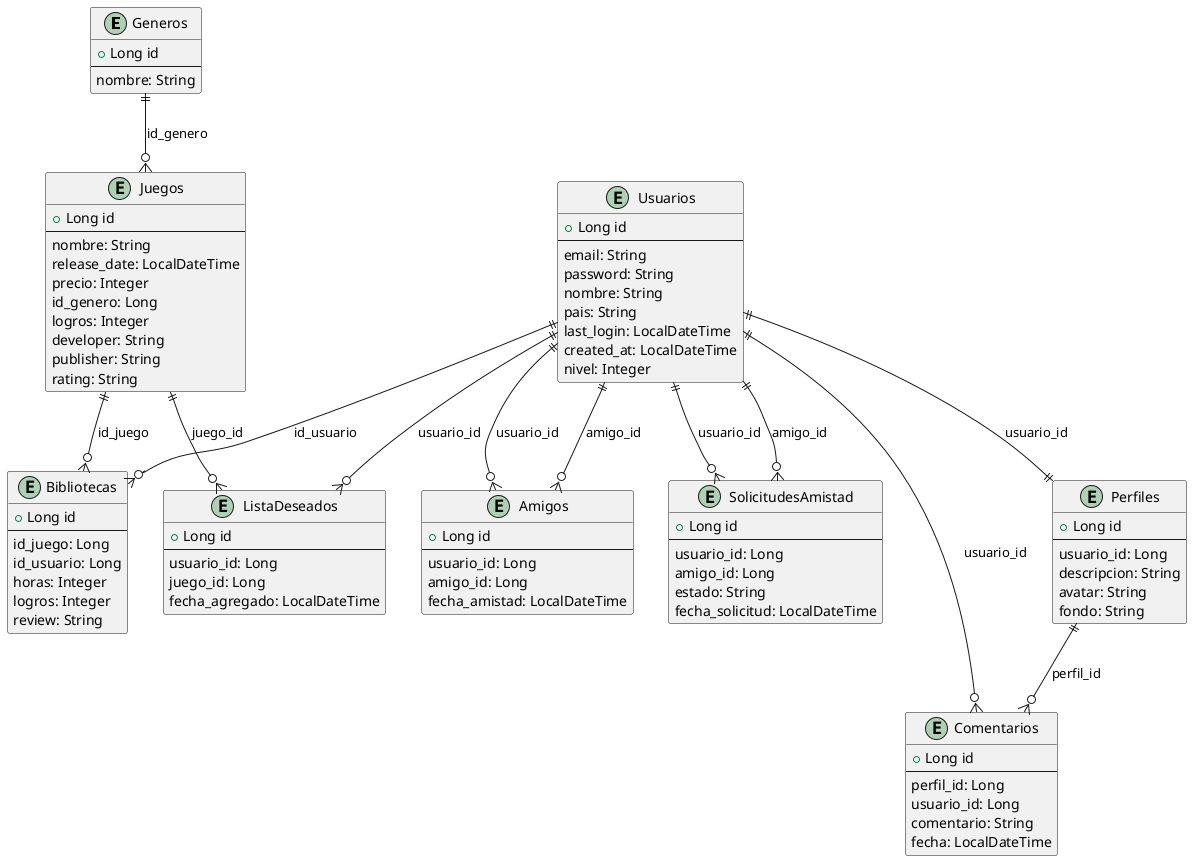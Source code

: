 @startuml

entity "Generos" {
  + Long id
  --
  nombre: String
}

entity "Juegos" {
  + Long id
  --
  nombre: String
  release_date: LocalDateTime
  precio: Integer
  id_genero: Long
  logros: Integer
  developer: String
  publisher: String
  rating: String
}

entity "Usuarios" {
  + Long id
  --
  email: String
  password: String
  nombre: String
  pais: String
  last_login: LocalDateTime
  created_at: LocalDateTime
  nivel: Integer
}

entity "Bibliotecas" {
  + Long id
  --
  id_juego: Long
  id_usuario: Long
  horas: Integer
  logros: Integer
  review: String
}

entity "Perfiles" {
  + Long id
  --
  usuario_id: Long
  descripcion: String
  avatar: String
  fondo: String
}

entity "Comentarios" {
  + Long id
  --
  perfil_id: Long
  usuario_id: Long
  comentario: String
  fecha: LocalDateTime
}

entity "Amigos" {
  + Long id
  --
  usuario_id: Long
  amigo_id: Long
  fecha_amistad: LocalDateTime
}

entity "SolicitudesAmistad" {
  + Long id
  --
  usuario_id: Long
  amigo_id: Long
  estado: String
  fecha_solicitud: LocalDateTime
}

entity "ListaDeseados" {
  + Long id
  --
  usuario_id: Long
  juego_id: Long
  fecha_agregado: LocalDateTime
}

' Relaciones
Generos ||--o{ Juegos : "id_genero"
Juegos ||--o{ Bibliotecas : "id_juego"
Usuarios ||--o{ Bibliotecas : "id_usuario"

Usuarios ||--|| Perfiles : "usuario_id"
Perfiles ||--o{ Comentarios : "perfil_id"
Usuarios ||--o{ Comentarios : "usuario_id"

Usuarios ||--o{ Amigos : "usuario_id"
Usuarios ||--o{ Amigos : "amigo_id"

Usuarios ||--o{ SolicitudesAmistad : "usuario_id"
Usuarios ||--o{ SolicitudesAmistad : "amigo_id"

Usuarios ||--o{ ListaDeseados : "usuario_id"
Juegos ||--o{ ListaDeseados : "juego_id"

@enduml